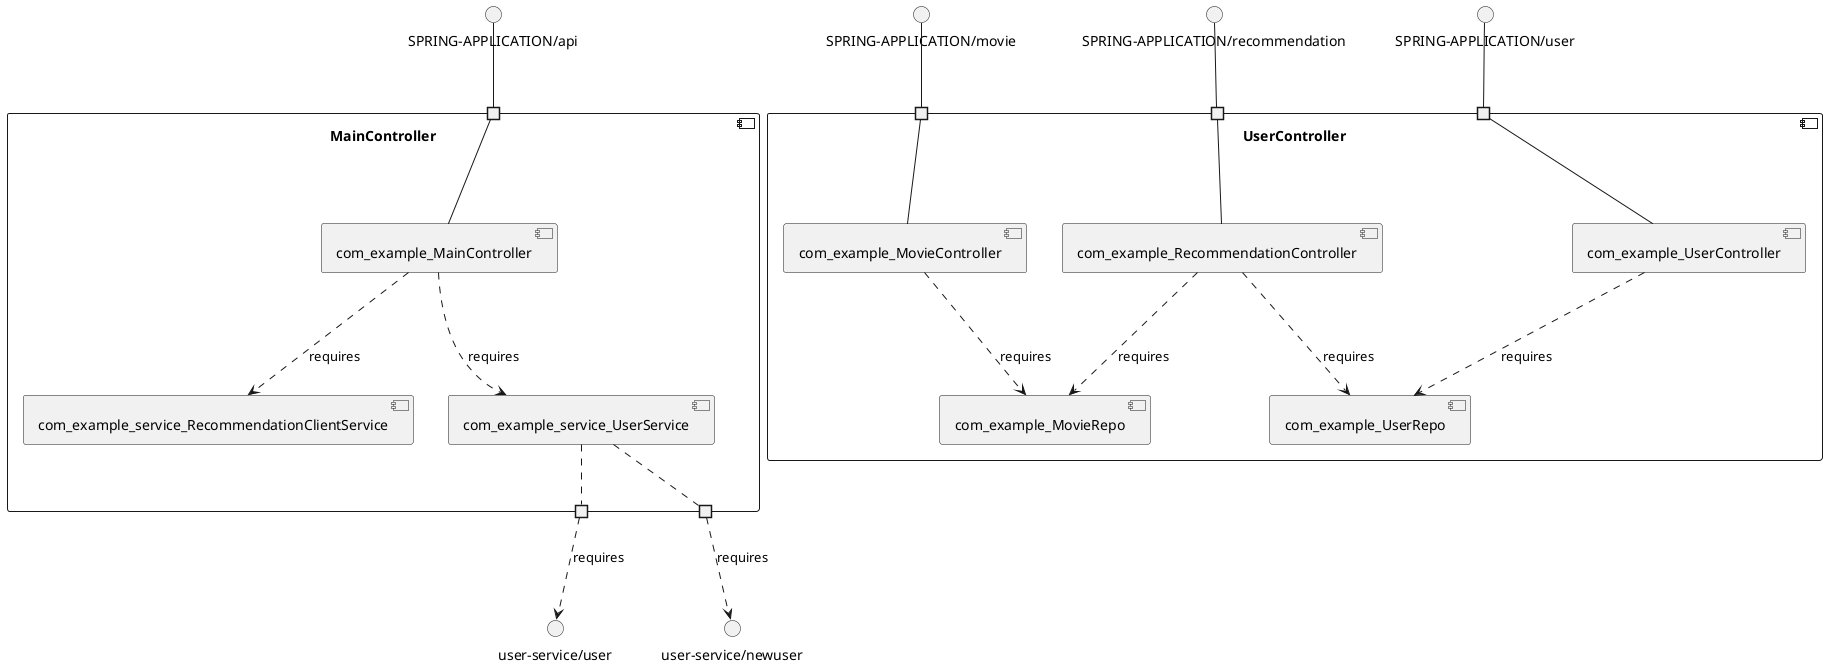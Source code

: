 @startuml
skinparam fixCircleLabelOverlapping true
component "MainController\n\n\n\n\n\n" {
[com_example_MainController]
[com_example_service_UserService]
[com_example_service_RecommendationClientService]
portin " " as MainController.requires.SPRING_APPLICATION_api
portout " " as MainController.provides.user_service_user
portout " " as MainController.provides.user_service_newuser
[com_example_MainController]..>[com_example_service_RecommendationClientService] : requires
[com_example_MainController]..>[com_example_service_UserService] : requires
"MainController.requires.SPRING_APPLICATION_api"--[com_example_MainController]
[com_example_service_UserService].."MainController.provides.user_service_newuser"
[com_example_service_UserService].."MainController.provides.user_service_user"
}
interface "SPRING-APPLICATION/api" as interface.SPRING_APPLICATION_api
interface.SPRING_APPLICATION_api--"MainController.requires.SPRING_APPLICATION_api"
interface "user-service/newuser" as interface.user_service_newuser
"MainController.provides.user_service_newuser"..>interface.user_service_newuser : requires
interface "user-service/user" as interface.user_service_user
"MainController.provides.user_service_user"..>interface.user_service_user : requires
component "UserController\n\n\n\n\n\n" {
[com_example_RecommendationController]
[com_example_MovieController]
[com_example_UserController]
[com_example_MovieRepo]
[com_example_UserRepo]
portin " " as UserController.requires.SPRING_APPLICATION_movie
portin " " as UserController.requires.SPRING_APPLICATION_recommendation
portin " " as UserController.requires.SPRING_APPLICATION_user
[com_example_RecommendationController]..>[com_example_UserRepo] : requires
[com_example_UserController]..>[com_example_UserRepo] : requires
[com_example_RecommendationController]..>[com_example_MovieRepo] : requires
[com_example_MovieController]..>[com_example_MovieRepo] : requires
"UserController.requires.SPRING_APPLICATION_recommendation"--[com_example_RecommendationController]
"UserController.requires.SPRING_APPLICATION_movie"--[com_example_MovieController]
"UserController.requires.SPRING_APPLICATION_user"--[com_example_UserController]
}
interface "SPRING-APPLICATION/recommendation" as interface.SPRING_APPLICATION_recommendation
interface.SPRING_APPLICATION_recommendation--"UserController.requires.SPRING_APPLICATION_recommendation"
interface "SPRING-APPLICATION/movie" as interface.SPRING_APPLICATION_movie
interface.SPRING_APPLICATION_movie--"UserController.requires.SPRING_APPLICATION_movie"
interface "SPRING-APPLICATION/user" as interface.SPRING_APPLICATION_user
interface.SPRING_APPLICATION_user--"UserController.requires.SPRING_APPLICATION_user"

@enduml
